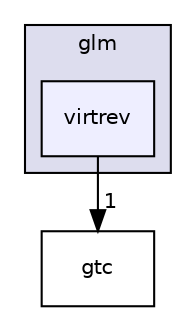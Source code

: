 digraph "lib/gdl/includes/glm/virtrev" {
  compound=true
  node [ fontsize="10", fontname="Helvetica"];
  edge [ labelfontsize="10", labelfontname="Helvetica"];
  subgraph clusterdir_64968273b11753b37819add9486a9979 {
    graph [ bgcolor="#ddddee", pencolor="black", label="glm" fontname="Helvetica", fontsize="10", URL="dir_64968273b11753b37819add9486a9979.html"]
  dir_d02d6b9691386eb82e5730bda8fce61f [shape=box, label="virtrev", style="filled", fillcolor="#eeeeff", pencolor="black", URL="dir_d02d6b9691386eb82e5730bda8fce61f.html"];
  }
  dir_08f863690be3d0e86506f072d9d228f8 [shape=box label="gtc" URL="dir_08f863690be3d0e86506f072d9d228f8.html"];
  dir_d02d6b9691386eb82e5730bda8fce61f->dir_08f863690be3d0e86506f072d9d228f8 [headlabel="1", labeldistance=1.5 headhref="dir_000022_000020.html"];
}
